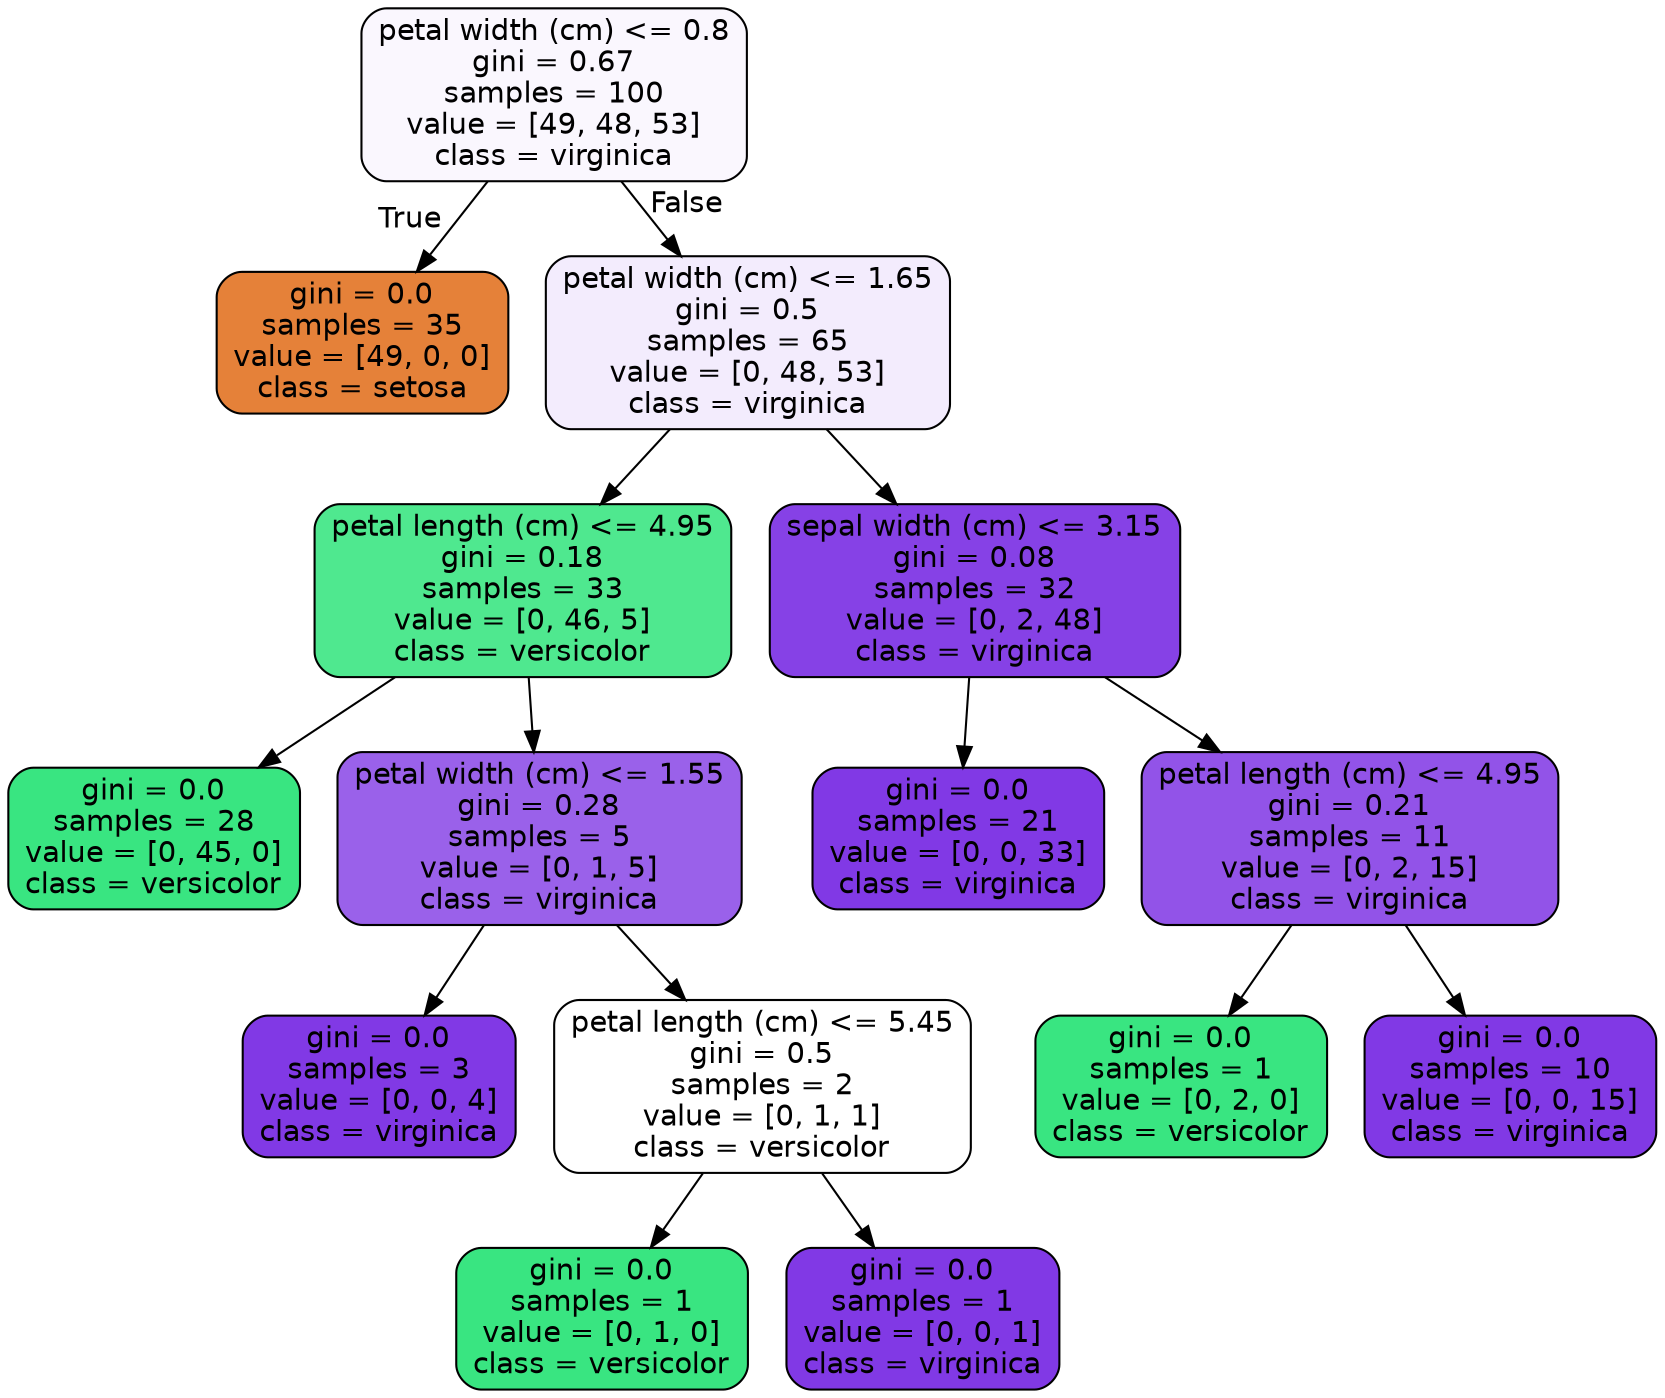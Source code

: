 digraph Tree {
node [shape=box, style="filled, rounded", color="black", fontname="helvetica"] ;
edge [fontname="helvetica"] ;
0 [label="petal width (cm) <= 0.8\ngini = 0.67\nsamples = 100\nvalue = [49, 48, 53]\nclass = virginica", fillcolor="#faf7fe"] ;
1 [label="gini = 0.0\nsamples = 35\nvalue = [49, 0, 0]\nclass = setosa", fillcolor="#e58139"] ;
0 -> 1 [labeldistance=2.5, labelangle=45, headlabel="True"] ;
2 [label="petal width (cm) <= 1.65\ngini = 0.5\nsamples = 65\nvalue = [0, 48, 53]\nclass = virginica", fillcolor="#f3ecfd"] ;
0 -> 2 [labeldistance=2.5, labelangle=-45, headlabel="False"] ;
3 [label="petal length (cm) <= 4.95\ngini = 0.18\nsamples = 33\nvalue = [0, 46, 5]\nclass = versicolor", fillcolor="#4fe88f"] ;
2 -> 3 ;
4 [label="gini = 0.0\nsamples = 28\nvalue = [0, 45, 0]\nclass = versicolor", fillcolor="#39e581"] ;
3 -> 4 ;
5 [label="petal width (cm) <= 1.55\ngini = 0.28\nsamples = 5\nvalue = [0, 1, 5]\nclass = virginica", fillcolor="#9a61ea"] ;
3 -> 5 ;
6 [label="gini = 0.0\nsamples = 3\nvalue = [0, 0, 4]\nclass = virginica", fillcolor="#8139e5"] ;
5 -> 6 ;
7 [label="petal length (cm) <= 5.45\ngini = 0.5\nsamples = 2\nvalue = [0, 1, 1]\nclass = versicolor", fillcolor="#ffffff"] ;
5 -> 7 ;
8 [label="gini = 0.0\nsamples = 1\nvalue = [0, 1, 0]\nclass = versicolor", fillcolor="#39e581"] ;
7 -> 8 ;
9 [label="gini = 0.0\nsamples = 1\nvalue = [0, 0, 1]\nclass = virginica", fillcolor="#8139e5"] ;
7 -> 9 ;
10 [label="sepal width (cm) <= 3.15\ngini = 0.08\nsamples = 32\nvalue = [0, 2, 48]\nclass = virginica", fillcolor="#8641e6"] ;
2 -> 10 ;
11 [label="gini = 0.0\nsamples = 21\nvalue = [0, 0, 33]\nclass = virginica", fillcolor="#8139e5"] ;
10 -> 11 ;
12 [label="petal length (cm) <= 4.95\ngini = 0.21\nsamples = 11\nvalue = [0, 2, 15]\nclass = virginica", fillcolor="#9253e8"] ;
10 -> 12 ;
13 [label="gini = 0.0\nsamples = 1\nvalue = [0, 2, 0]\nclass = versicolor", fillcolor="#39e581"] ;
12 -> 13 ;
14 [label="gini = 0.0\nsamples = 10\nvalue = [0, 0, 15]\nclass = virginica", fillcolor="#8139e5"] ;
12 -> 14 ;
}